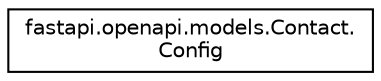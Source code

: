 digraph "Graphical Class Hierarchy"
{
 // LATEX_PDF_SIZE
  edge [fontname="Helvetica",fontsize="10",labelfontname="Helvetica",labelfontsize="10"];
  node [fontname="Helvetica",fontsize="10",shape=record];
  rankdir="LR";
  Node0 [label="fastapi.openapi.models.Contact.\lConfig",height=0.2,width=0.4,color="black", fillcolor="white", style="filled",URL="$classfastapi_1_1openapi_1_1models_1_1Contact_1_1Config.html",tooltip=" "];
}
